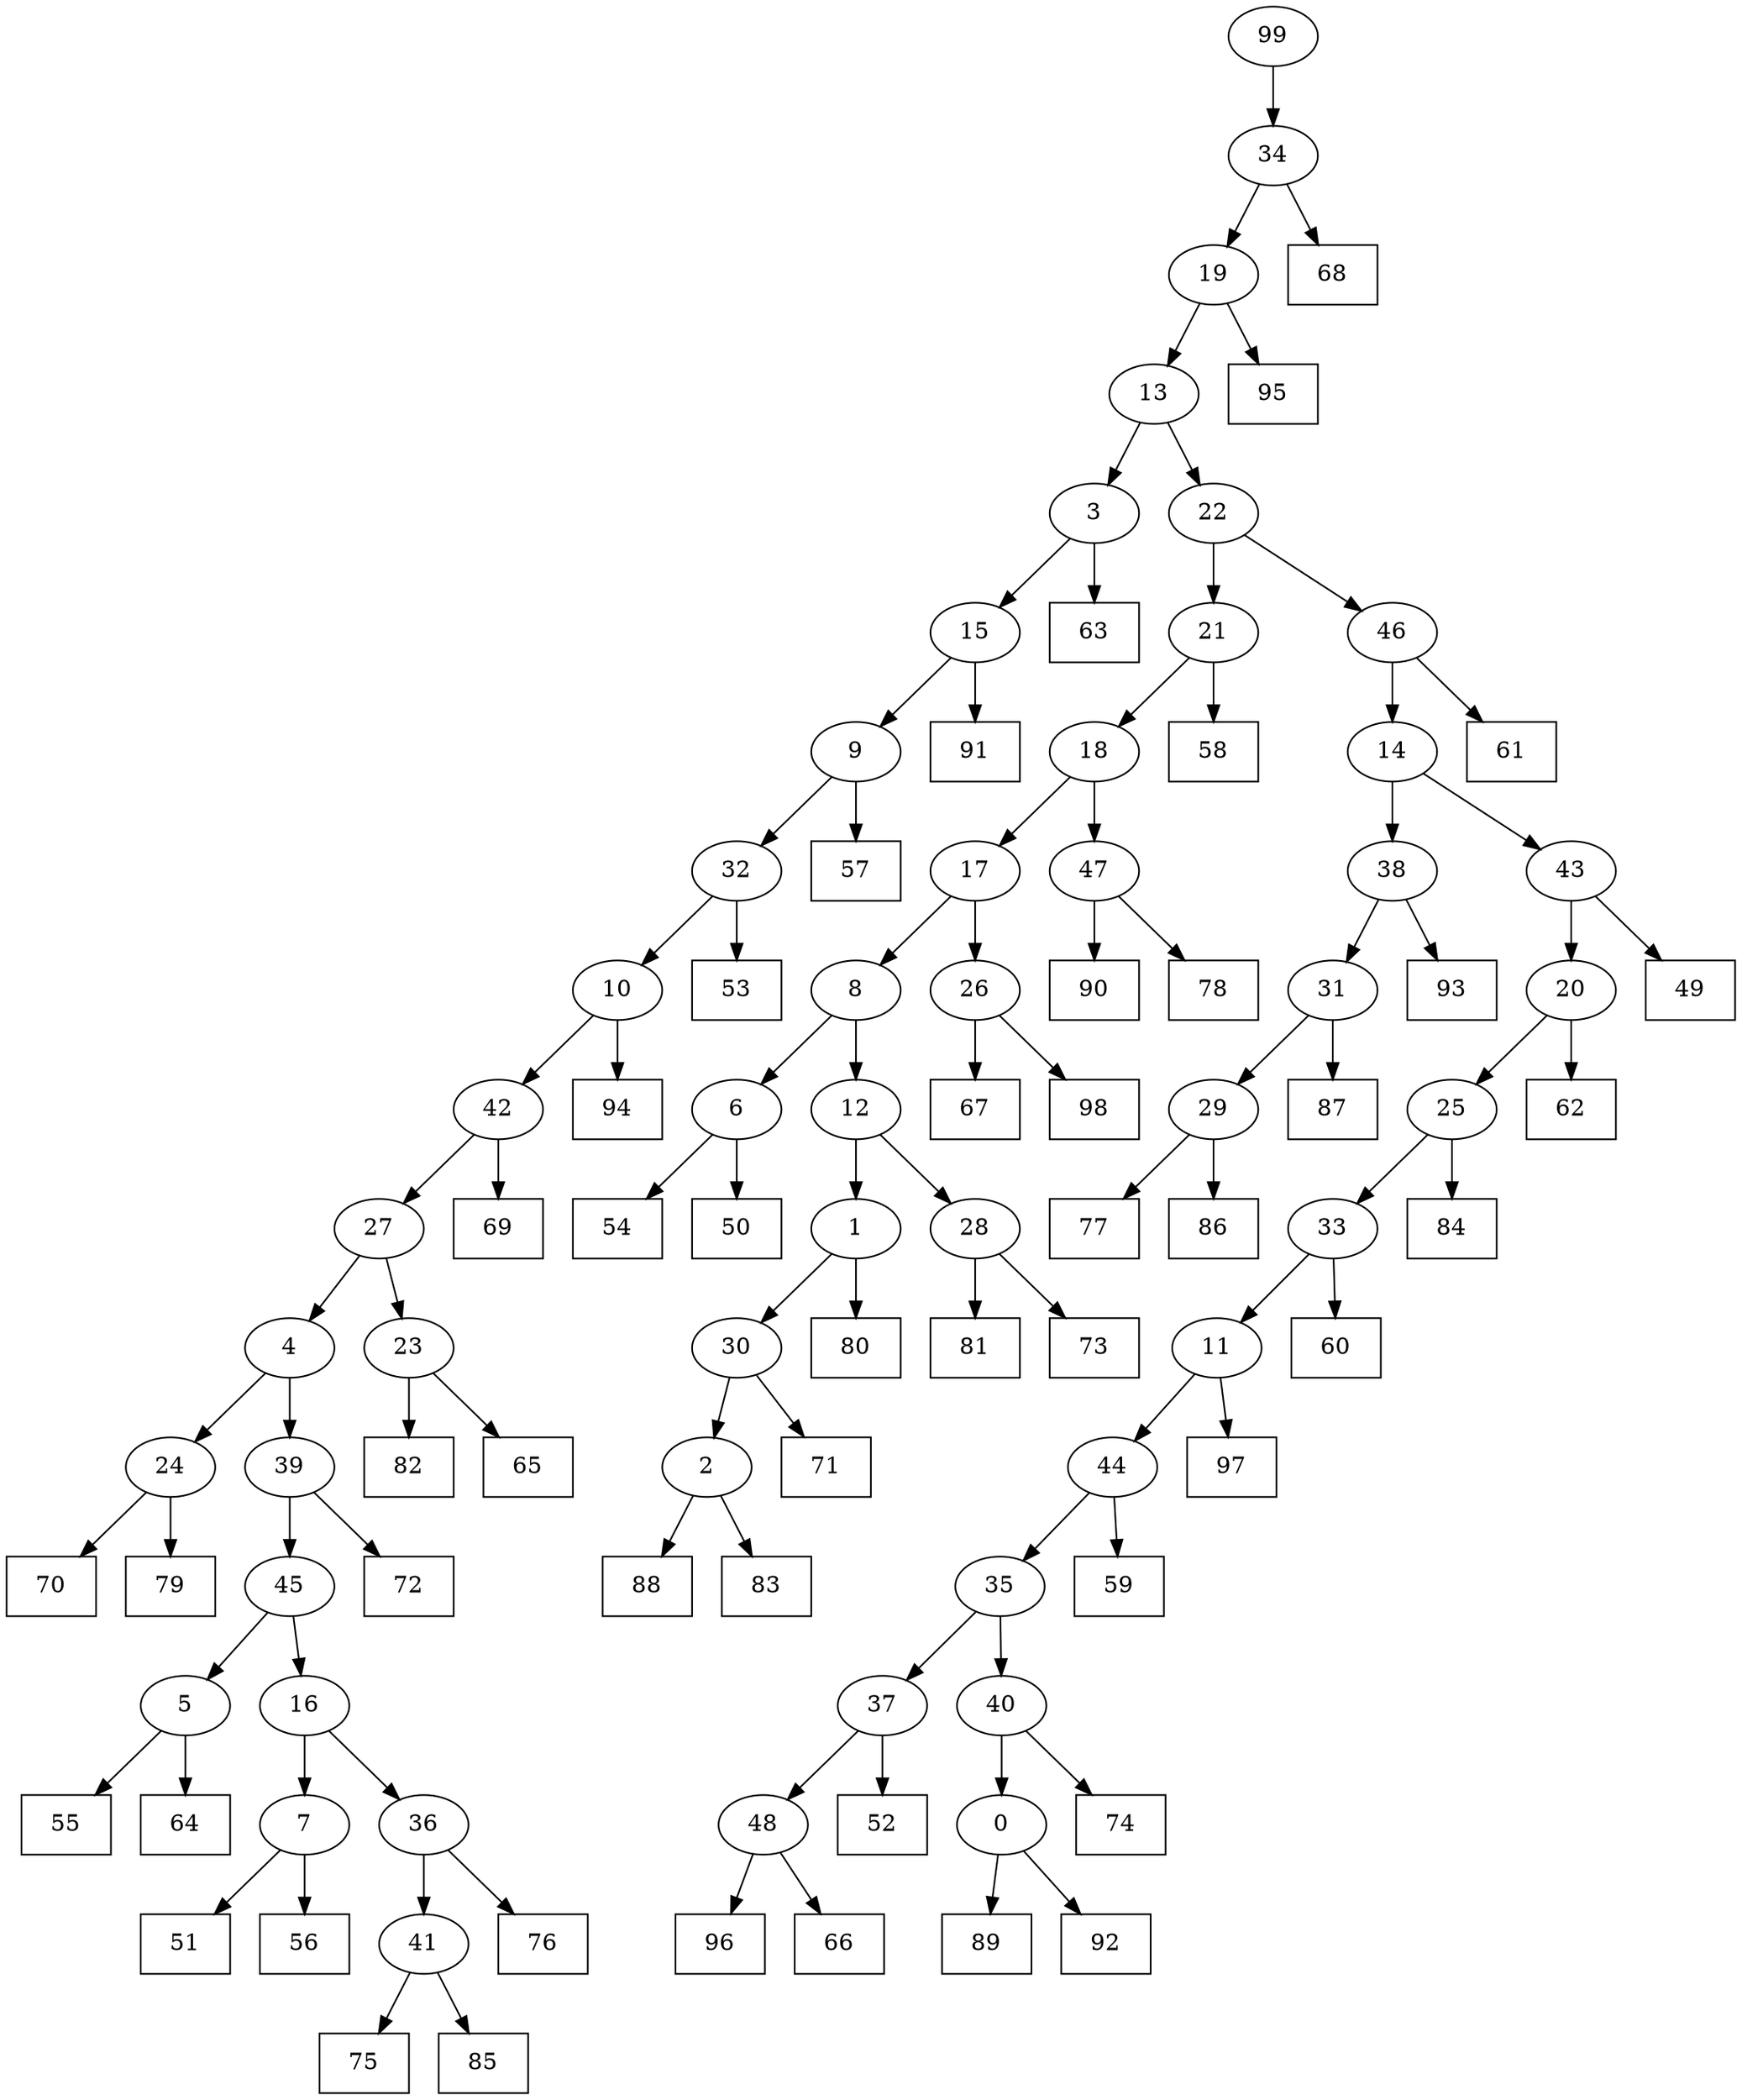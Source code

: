 digraph G {
0[label="0"];
1[label="1"];
2[label="2"];
3[label="3"];
4[label="4"];
5[label="5"];
6[label="6"];
7[label="7"];
8[label="8"];
9[label="9"];
10[label="10"];
11[label="11"];
12[label="12"];
13[label="13"];
14[label="14"];
15[label="15"];
16[label="16"];
17[label="17"];
18[label="18"];
19[label="19"];
20[label="20"];
21[label="21"];
22[label="22"];
23[label="23"];
24[label="24"];
25[label="25"];
26[label="26"];
27[label="27"];
28[label="28"];
29[label="29"];
30[label="30"];
31[label="31"];
32[label="32"];
33[label="33"];
34[label="34"];
35[label="35"];
36[label="36"];
37[label="37"];
38[label="38"];
39[label="39"];
40[label="40"];
41[label="41"];
42[label="42"];
43[label="43"];
44[label="44"];
45[label="45"];
46[label="46"];
47[label="47"];
48[label="48"];
49[shape=box,label="84"];
50[shape=box,label="53"];
51[shape=box,label="93"];
52[shape=box,label="61"];
53[shape=box,label="55"];
54[shape=box,label="62"];
55[shape=box,label="77"];
56[shape=box,label="54"];
57[shape=box,label="59"];
58[shape=box,label="89"];
59[shape=box,label="75"];
60[shape=box,label="88"];
61[shape=box,label="86"];
62[shape=box,label="82"];
63[shape=box,label="49"];
64[shape=box,label="57"];
65[shape=box,label="67"];
66[shape=box,label="65"];
67[shape=box,label="63"];
68[shape=box,label="70"];
69[shape=box,label="87"];
70[shape=box,label="51"];
71[shape=box,label="85"];
72[shape=box,label="96"];
73[shape=box,label="69"];
74[shape=box,label="95"];
75[shape=box,label="64"];
76[shape=box,label="72"];
77[shape=box,label="52"];
78[shape=box,label="80"];
79[shape=box,label="50"];
80[shape=box,label="90"];
81[shape=box,label="71"];
82[shape=box,label="78"];
83[shape=box,label="60"];
84[shape=box,label="98"];
85[shape=box,label="79"];
86[shape=box,label="68"];
87[shape=box,label="81"];
88[shape=box,label="66"];
89[shape=box,label="76"];
90[shape=box,label="73"];
91[shape=box,label="58"];
92[shape=box,label="83"];
93[shape=box,label="74"];
94[shape=box,label="91"];
95[shape=box,label="92"];
96[shape=box,label="94"];
97[shape=box,label="97"];
98[shape=box,label="56"];
99[label="99"];
15->94 ;
24->68 ;
2->60 ;
48->88 ;
9->64 ;
31->69 ;
15->9 ;
28->87 ;
6->56 ;
22->21 ;
2->92 ;
11->97 ;
23->66 ;
26->84 ;
29->61 ;
9->32 ;
32->50 ;
0->58 ;
7->70 ;
22->46 ;
7->98 ;
35->40 ;
19->74 ;
29->55 ;
3->67 ;
44->57 ;
5->53 ;
19->13 ;
16->36 ;
36->41 ;
4->39 ;
39->76 ;
1->30 ;
30->81 ;
12->1 ;
1->78 ;
23->62 ;
46->14 ;
28->90 ;
20->54 ;
45->5 ;
33->83 ;
21->91 ;
39->45 ;
45->16 ;
43->20 ;
47->80 ;
8->12 ;
21->18 ;
6->79 ;
8->6 ;
11->44 ;
48->72 ;
36->89 ;
5->75 ;
46->52 ;
30->2 ;
18->47 ;
47->82 ;
99->34 ;
34->86 ;
40->93 ;
37->48 ;
17->8 ;
16->7 ;
38->51 ;
41->59 ;
42->73 ;
31->29 ;
25->33 ;
33->11 ;
44->35 ;
10->42 ;
42->27 ;
34->19 ;
40->0 ;
0->95 ;
35->37 ;
37->77 ;
13->22 ;
24->85 ;
26->65 ;
13->3 ;
3->15 ;
32->10 ;
20->25 ;
25->49 ;
27->23 ;
14->38 ;
38->31 ;
12->28 ;
14->43 ;
43->63 ;
10->96 ;
27->4 ;
4->24 ;
41->71 ;
18->17 ;
17->26 ;
}
